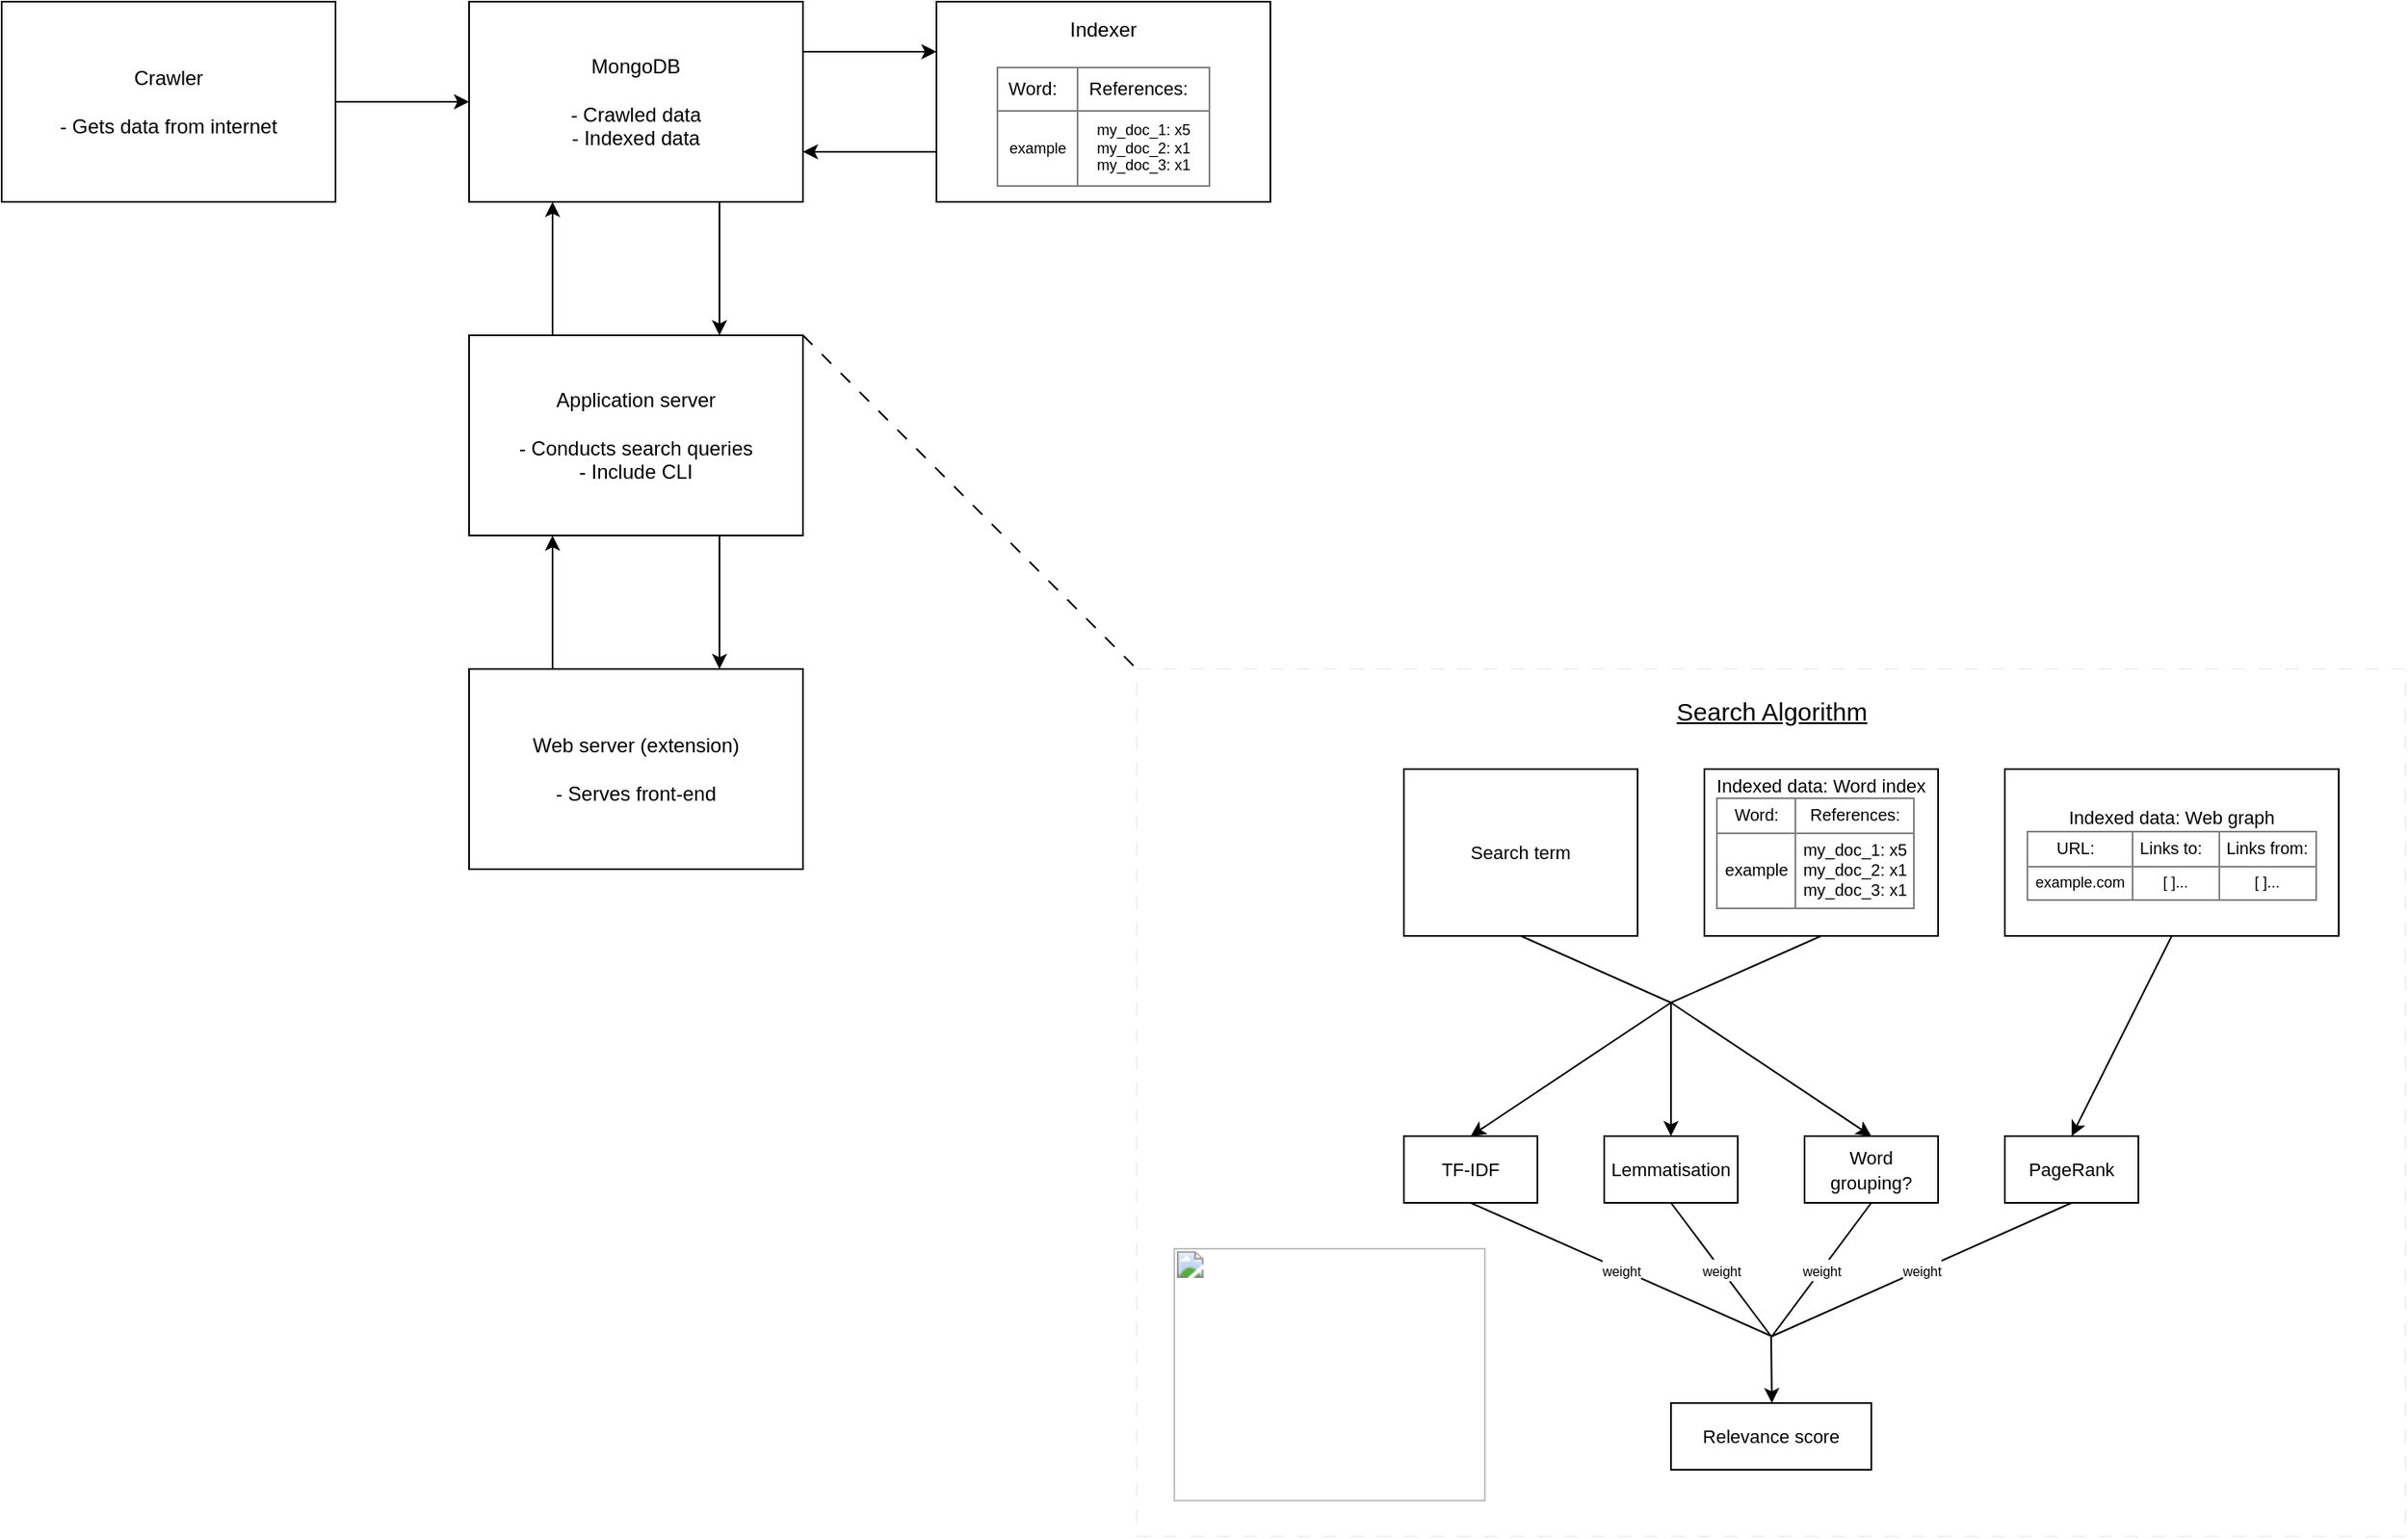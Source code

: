 <mxfile>
    <diagram id="1x7rJs6VPrV9aM_ruFbb" name="Page-1">
        <mxGraphModel dx="1246" dy="859" grid="1" gridSize="10" guides="1" tooltips="1" connect="1" arrows="1" fold="1" page="0" pageScale="1" pageWidth="850" pageHeight="1100" math="0" shadow="0">
            <root>
                <mxCell id="0"/>
                <mxCell id="1" style="locked=1;" parent="0"/>
                <mxCell id="124" value="" style="rounded=0;whiteSpace=wrap;html=1;strokeColor=#F0F0F0;fillColor=none;dashed=1;dashPattern=8 8;" parent="1" vertex="1">
                    <mxGeometry x="720" y="600" width="760" height="520" as="geometry"/>
                </mxCell>
                <mxCell id="125" value="" style="endArrow=none;dashed=1;html=1;dashPattern=8 8;strokeWidth=1;exitX=1;exitY=0;exitDx=0;exitDy=0;entryX=0;entryY=0;entryDx=0;entryDy=0;" parent="1" target="124" edge="1">
                    <mxGeometry width="50" height="50" relative="1" as="geometry">
                        <mxPoint x="520" y="400" as="sourcePoint"/>
                        <mxPoint x="680" y="560" as="targetPoint"/>
                    </mxGeometry>
                </mxCell>
                <mxCell id="42" value="Foreground" parent="0"/>
                <mxCell id="44" style="edgeStyle=none;html=1;exitX=0;exitY=0.75;exitDx=0;exitDy=0;entryX=1;entryY=0.75;entryDx=0;entryDy=0;" parent="42" source="45" target="52" edge="1">
                    <mxGeometry relative="1" as="geometry"/>
                </mxCell>
                <mxCell id="45" value="&lt;font style=&quot;font-size: 12px;&quot;&gt;Indexer&lt;br&gt;&lt;/font&gt;&lt;br style=&quot;font-size: 11px;&quot;&gt;&lt;table style=&quot;border: 1px solid rgb(128, 128, 128); font-size: 11px; border-collapse: collapse;&quot; cellpadding=&quot;6&quot; border=&quot;1&quot;&gt;&lt;tbody&gt;&lt;tr&gt;&lt;td&gt;Word:&amp;nbsp;&amp;nbsp;&lt;/td&gt;&lt;td&gt;References:&amp;nbsp;&amp;nbsp;&lt;/td&gt;&lt;/tr&gt;&lt;tr style=&quot;font-size: 9px;&quot;&gt;&lt;td&gt;example&lt;/td&gt;&lt;td&gt;my_doc_1: x5&lt;br&gt;my_doc_2: x1&lt;br&gt;my_doc_3: x1&lt;br&gt;&lt;/td&gt;&lt;/tr&gt;&lt;/tbody&gt;&lt;/table&gt;" style="rounded=0;whiteSpace=wrap;html=1;" parent="42" vertex="1">
                    <mxGeometry x="600" y="200" width="200" height="120" as="geometry"/>
                </mxCell>
                <mxCell id="46" style="edgeStyle=none;html=1;exitX=0.25;exitY=0;exitDx=0;exitDy=0;entryX=0.25;entryY=1;entryDx=0;entryDy=0;" parent="42" source="47" target="55" edge="1">
                    <mxGeometry relative="1" as="geometry"/>
                </mxCell>
                <mxCell id="47" value="Web server (extension)&lt;br&gt;&lt;br&gt;- Serves front-end" style="rounded=0;whiteSpace=wrap;html=1;" parent="42" vertex="1">
                    <mxGeometry x="320" y="600" width="200" height="120" as="geometry"/>
                </mxCell>
                <mxCell id="48" style="edgeStyle=none;html=1;exitX=1;exitY=0.5;exitDx=0;exitDy=0;entryX=0;entryY=0.5;entryDx=0;entryDy=0;" parent="42" source="49" target="52" edge="1">
                    <mxGeometry relative="1" as="geometry"/>
                </mxCell>
                <mxCell id="49" value="Crawler&lt;br&gt;&lt;br&gt;- Gets data from internet" style="rounded=0;whiteSpace=wrap;html=1;" parent="42" vertex="1">
                    <mxGeometry x="40" y="200" width="200" height="120" as="geometry"/>
                </mxCell>
                <mxCell id="50" style="edgeStyle=none;html=1;exitX=1;exitY=0.25;exitDx=0;exitDy=0;entryX=0;entryY=0.25;entryDx=0;entryDy=0;" parent="42" source="52" target="45" edge="1">
                    <mxGeometry relative="1" as="geometry"/>
                </mxCell>
                <mxCell id="51" style="edgeStyle=none;html=1;exitX=0.75;exitY=1;exitDx=0;exitDy=0;entryX=0.75;entryY=0;entryDx=0;entryDy=0;" parent="42" source="52" target="55" edge="1">
                    <mxGeometry relative="1" as="geometry"/>
                </mxCell>
                <mxCell id="52" value="MongoDB&lt;br&gt;&lt;br&gt;- Crawled data&lt;br&gt;- Indexed data" style="rounded=0;whiteSpace=wrap;html=1;" parent="42" vertex="1">
                    <mxGeometry x="320" y="200" width="200" height="120" as="geometry"/>
                </mxCell>
                <mxCell id="53" style="edgeStyle=none;html=1;exitX=0.25;exitY=0;exitDx=0;exitDy=0;entryX=0.25;entryY=1;entryDx=0;entryDy=0;" parent="42" source="55" target="52" edge="1">
                    <mxGeometry relative="1" as="geometry"/>
                </mxCell>
                <mxCell id="54" style="edgeStyle=none;html=1;exitX=0.75;exitY=1;exitDx=0;exitDy=0;entryX=0.75;entryY=0;entryDx=0;entryDy=0;" parent="42" source="55" target="47" edge="1">
                    <mxGeometry relative="1" as="geometry"/>
                </mxCell>
                <mxCell id="55" value="Application server&lt;br&gt;&lt;br&gt;- Conducts search queries&lt;br&gt;- Include CLI" style="rounded=0;whiteSpace=wrap;html=1;" parent="42" vertex="1">
                    <mxGeometry x="320" y="400" width="200" height="120" as="geometry"/>
                </mxCell>
                <mxCell id="89" value="&lt;font style=&quot;font-size: 11px;&quot;&gt;TF-IDF&lt;/font&gt;" style="rounded=0;whiteSpace=wrap;html=1;" parent="42" vertex="1">
                    <mxGeometry x="880" y="880" width="80" height="40" as="geometry"/>
                </mxCell>
                <mxCell id="90" value="&lt;font style=&quot;font-size: 11px;&quot;&gt;Lemmatisation&lt;/font&gt;" style="rounded=0;whiteSpace=wrap;html=1;" parent="42" vertex="1">
                    <mxGeometry x="1000" y="880" width="80" height="40" as="geometry"/>
                </mxCell>
                <mxCell id="91" value="&lt;font style=&quot;font-size: 11px;&quot;&gt;Word grouping?&lt;/font&gt;" style="rounded=0;whiteSpace=wrap;html=1;" parent="42" vertex="1">
                    <mxGeometry x="1120" y="880" width="80" height="40" as="geometry"/>
                </mxCell>
                <mxCell id="92" value="&lt;font style=&quot;font-size: 11px;&quot;&gt;PageRank&lt;/font&gt;" style="rounded=0;whiteSpace=wrap;html=1;" parent="42" vertex="1">
                    <mxGeometry x="1240" y="880" width="80" height="40" as="geometry"/>
                </mxCell>
                <mxCell id="93" value="" style="endArrow=none;html=1;strokeWidth=1;exitX=0.5;exitY=1;exitDx=0;exitDy=0;entryX=0.259;entryY=0.4;entryDx=0;entryDy=0;entryPerimeter=0;" parent="42" source="92" edge="1">
                    <mxGeometry width="50" height="50" relative="1" as="geometry">
                        <mxPoint x="1210" y="1070" as="sourcePoint"/>
                        <mxPoint x="1100.44" y="1000" as="targetPoint"/>
                    </mxGeometry>
                </mxCell>
                <mxCell id="94" value="&lt;font style=&quot;font-size: 8px;&quot;&gt;weight&lt;/font&gt;" style="edgeLabel;html=1;align=center;verticalAlign=middle;resizable=0;points=[];" parent="93" vertex="1" connectable="0">
                    <mxGeometry relative="1" as="geometry">
                        <mxPoint as="offset"/>
                    </mxGeometry>
                </mxCell>
                <mxCell id="95" value="" style="endArrow=none;html=1;strokeWidth=1;exitX=0.5;exitY=1;exitDx=0;exitDy=0;entryX=0.259;entryY=0.4;entryDx=0;entryDy=0;entryPerimeter=0;" parent="42" source="91" edge="1">
                    <mxGeometry width="50" height="50" relative="1" as="geometry">
                        <mxPoint x="1290" y="930" as="sourcePoint"/>
                        <mxPoint x="1100.44" y="1000" as="targetPoint"/>
                    </mxGeometry>
                </mxCell>
                <mxCell id="96" value="&lt;font style=&quot;font-size: 8px;&quot;&gt;weight&lt;/font&gt;" style="edgeLabel;html=1;align=center;verticalAlign=middle;resizable=0;points=[];" parent="95" vertex="1" connectable="0">
                    <mxGeometry relative="1" as="geometry">
                        <mxPoint as="offset"/>
                    </mxGeometry>
                </mxCell>
                <mxCell id="97" value="" style="endArrow=none;html=1;strokeWidth=1;exitX=0.5;exitY=1;exitDx=0;exitDy=0;" parent="42" source="90" edge="1">
                    <mxGeometry width="50" height="50" relative="1" as="geometry">
                        <mxPoint x="1170" y="930" as="sourcePoint"/>
                        <mxPoint x="1100" y="1000" as="targetPoint"/>
                    </mxGeometry>
                </mxCell>
                <mxCell id="98" value="&lt;font style=&quot;font-size: 8px;&quot;&gt;weight&lt;/font&gt;" style="edgeLabel;html=1;align=center;verticalAlign=middle;resizable=0;points=[];" parent="97" vertex="1" connectable="0">
                    <mxGeometry relative="1" as="geometry">
                        <mxPoint as="offset"/>
                    </mxGeometry>
                </mxCell>
                <mxCell id="99" value="" style="endArrow=none;html=1;strokeWidth=1;exitX=0.5;exitY=1;exitDx=0;exitDy=0;entryX=0.259;entryY=0.4;entryDx=0;entryDy=0;entryPerimeter=0;" parent="42" source="89" edge="1">
                    <mxGeometry width="50" height="50" relative="1" as="geometry">
                        <mxPoint x="1180" y="940" as="sourcePoint"/>
                        <mxPoint x="1100.44" y="1000" as="targetPoint"/>
                    </mxGeometry>
                </mxCell>
                <mxCell id="100" value="&lt;font style=&quot;font-size: 8px;&quot;&gt;weight&lt;/font&gt;" style="edgeLabel;html=1;align=center;verticalAlign=middle;resizable=0;points=[];" parent="99" vertex="1" connectable="0">
                    <mxGeometry relative="1" as="geometry">
                        <mxPoint as="offset"/>
                    </mxGeometry>
                </mxCell>
                <mxCell id="101" value="" style="endArrow=classic;html=1;strokeWidth=1;entryX=0.259;entryY=0.45;entryDx=0;entryDy=0;entryPerimeter=0;" parent="42" edge="1">
                    <mxGeometry width="50" height="50" relative="1" as="geometry">
                        <mxPoint x="1100" y="1000" as="sourcePoint"/>
                        <mxPoint x="1100.44" y="1040.0" as="targetPoint"/>
                    </mxGeometry>
                </mxCell>
                <mxCell id="102" value="" style="endArrow=classic;html=1;strokeWidth=1;entryX=0.5;entryY=0;entryDx=0;entryDy=0;" parent="42" target="89" edge="1">
                    <mxGeometry width="50" height="50" relative="1" as="geometry">
                        <mxPoint x="1040" y="800" as="sourcePoint"/>
                        <mxPoint x="1040" y="840" as="targetPoint"/>
                    </mxGeometry>
                </mxCell>
                <mxCell id="103" value="" style="endArrow=classic;html=1;strokeWidth=1;entryX=0.5;entryY=0;entryDx=0;entryDy=0;" parent="42" target="90" edge="1">
                    <mxGeometry width="50" height="50" relative="1" as="geometry">
                        <mxPoint x="1040" y="800" as="sourcePoint"/>
                        <mxPoint x="930.0" y="890" as="targetPoint"/>
                    </mxGeometry>
                </mxCell>
                <mxCell id="104" value="" style="endArrow=classic;html=1;strokeWidth=1;entryX=0.5;entryY=0;entryDx=0;entryDy=0;" parent="42" target="91" edge="1">
                    <mxGeometry width="50" height="50" relative="1" as="geometry">
                        <mxPoint x="1040" y="800" as="sourcePoint"/>
                        <mxPoint x="1050.0" y="890" as="targetPoint"/>
                    </mxGeometry>
                </mxCell>
                <mxCell id="105" value="" style="endArrow=classic;html=1;strokeWidth=1;entryX=0.5;entryY=0;entryDx=0;entryDy=0;exitX=0.5;exitY=1;exitDx=0;exitDy=0;" parent="42" source="119" target="92" edge="1">
                    <mxGeometry width="50" height="50" relative="1" as="geometry">
                        <mxPoint x="1279.76" y="800.2" as="sourcePoint"/>
                        <mxPoint x="1170.0" y="890" as="targetPoint"/>
                    </mxGeometry>
                </mxCell>
                <mxCell id="106" value="" style="endArrow=none;html=1;strokeWidth=1;exitX=0.5;exitY=1;exitDx=0;exitDy=0;" parent="42" source="110" edge="1">
                    <mxGeometry width="50" height="50" relative="1" as="geometry">
                        <mxPoint x="1100" y="760" as="sourcePoint"/>
                        <mxPoint x="1040" y="800" as="targetPoint"/>
                    </mxGeometry>
                </mxCell>
                <mxCell id="107" value="&lt;span style=&quot;font-size: 11px;&quot;&gt;Indexed data: Word index&lt;br&gt;&lt;table cellpadding=&quot;4&quot; style=&quot;border: 1px solid rgb(128, 128, 128); border-collapse: collapse; font-size: 10px;&quot; border=&quot;1&quot;&gt;&lt;tbody&gt;&lt;tr&gt;&lt;td&gt;Word:&lt;/td&gt;&lt;td&gt;References:&lt;/td&gt;&lt;/tr&gt;&lt;tr style=&quot;&quot;&gt;&lt;td&gt;example&lt;/td&gt;&lt;td&gt;my_doc_1: x5&lt;br&gt;my_doc_2: x1&lt;br&gt;my_doc_3: x1&lt;/td&gt;&lt;/tr&gt;&lt;/tbody&gt;&lt;/table&gt;&lt;br&gt;&lt;/span&gt;" style="rounded=0;whiteSpace=wrap;html=1;" parent="42" vertex="1">
                    <mxGeometry x="1060" y="660" width="140" height="100" as="geometry"/>
                </mxCell>
                <mxCell id="108" value="&lt;b id=&quot;docs-internal-guid-4c3daddd-7fff-4328-77ed-68447372e109&quot; style=&quot;font-weight:normal;&quot;&gt;&lt;span style=&quot;font-size: 11pt; font-family: Arial, sans-serif; color: rgb(0, 0, 0); background-color: transparent; font-weight: 400; font-style: normal; font-variant: normal; text-decoration: none; vertical-align: baseline;&quot;&gt;&lt;span style=&quot;border:none;display:inline-block;overflow:hidden;width:187px;height:152px;&quot;&gt;&lt;img style=&quot;margin-left:0px;margin-top:0px;&quot; height=&quot;152&quot; width=&quot;187&quot; src=&quot;https://lh7-us.googleusercontent.com/Nt4CwxkVz_8wb01QkDNE_dRlhrWfavXAkZP5JBOPts0ED5Um5rmFxaHN1rQJXf2i-1aqxJQJtyeUlJ2ofqGYWiD3vYbOORzW4qxJOay-mKJ07PB4q4ThbmZPNIxdxJwphAMHFyxJfNTUkvkdmU3bXAM&quot;&gt;&lt;/span&gt;&lt;/span&gt;&lt;/b&gt;" style="text;whiteSpace=wrap;html=1;fontSize=11;" parent="42" vertex="1">
                    <mxGeometry x="740" y="940" width="190" height="160" as="geometry"/>
                </mxCell>
                <mxCell id="109" value="&lt;font style=&quot;font-size: 11px;&quot;&gt;Relevance score&lt;/font&gt;" style="rounded=0;whiteSpace=wrap;html=1;" parent="42" vertex="1">
                    <mxGeometry x="1040" y="1040" width="120" height="40" as="geometry"/>
                </mxCell>
                <mxCell id="110" value="&lt;span style=&quot;font-size: 11px;&quot;&gt;Search term&lt;br&gt;&lt;/span&gt;" style="rounded=0;whiteSpace=wrap;html=1;" parent="42" vertex="1">
                    <mxGeometry x="880" y="660" width="140" height="100" as="geometry"/>
                </mxCell>
                <mxCell id="111" value="" style="endArrow=none;html=1;strokeWidth=1;entryX=0.5;entryY=1;entryDx=0;entryDy=0;" parent="42" target="107" edge="1">
                    <mxGeometry width="50" height="50" relative="1" as="geometry">
                        <mxPoint x="1040" y="800" as="sourcePoint"/>
                        <mxPoint x="1110" y="810" as="targetPoint"/>
                    </mxGeometry>
                </mxCell>
                <mxCell id="112" value="&lt;font size=&quot;1&quot; style=&quot;&quot;&gt;&lt;u style=&quot;font-size: 15px;&quot;&gt;Search Algorithm&lt;/u&gt;&lt;/font&gt;" style="text;html=1;align=center;verticalAlign=middle;resizable=0;points=[];autosize=1;strokeColor=none;fillColor=none;fontSize=9;" parent="42" vertex="1">
                    <mxGeometry x="1030" y="610" width="140" height="30" as="geometry"/>
                </mxCell>
                <mxCell id="119" value="&lt;span style=&quot;font-size: 11px;&quot;&gt;Indexed data: Web graph&lt;/span&gt;&lt;br style=&quot;font-size: 11px;&quot;&gt;&lt;table style=&quot;border: 1px solid rgb(128, 128, 128); font-size: 11px; border-collapse: collapse;&quot; cellpadding=&quot;4&quot; border=&quot;1&quot;&gt;&lt;tbody style=&quot;font-size: 10px;&quot;&gt;&lt;tr&gt;&lt;td&gt;URL:&amp;nbsp;&amp;nbsp;&lt;/td&gt;&lt;td&gt;Links to:&amp;nbsp;&amp;nbsp;&lt;/td&gt;&lt;td&gt;Links from:&lt;/td&gt;&lt;/tr&gt;&lt;tr style=&quot;font-size: 9px;&quot;&gt;&lt;td&gt;example.com&lt;/td&gt;&lt;td&gt;[ ]...&lt;/td&gt;&lt;td&gt;[ ]...&lt;/td&gt;&lt;/tr&gt;&lt;/tbody&gt;&lt;/table&gt;" style="rounded=0;whiteSpace=wrap;html=1;" parent="42" vertex="1">
                    <mxGeometry x="1240" y="660" width="200" height="100" as="geometry"/>
                </mxCell>
            </root>
        </mxGraphModel>
    </diagram>
</mxfile>
